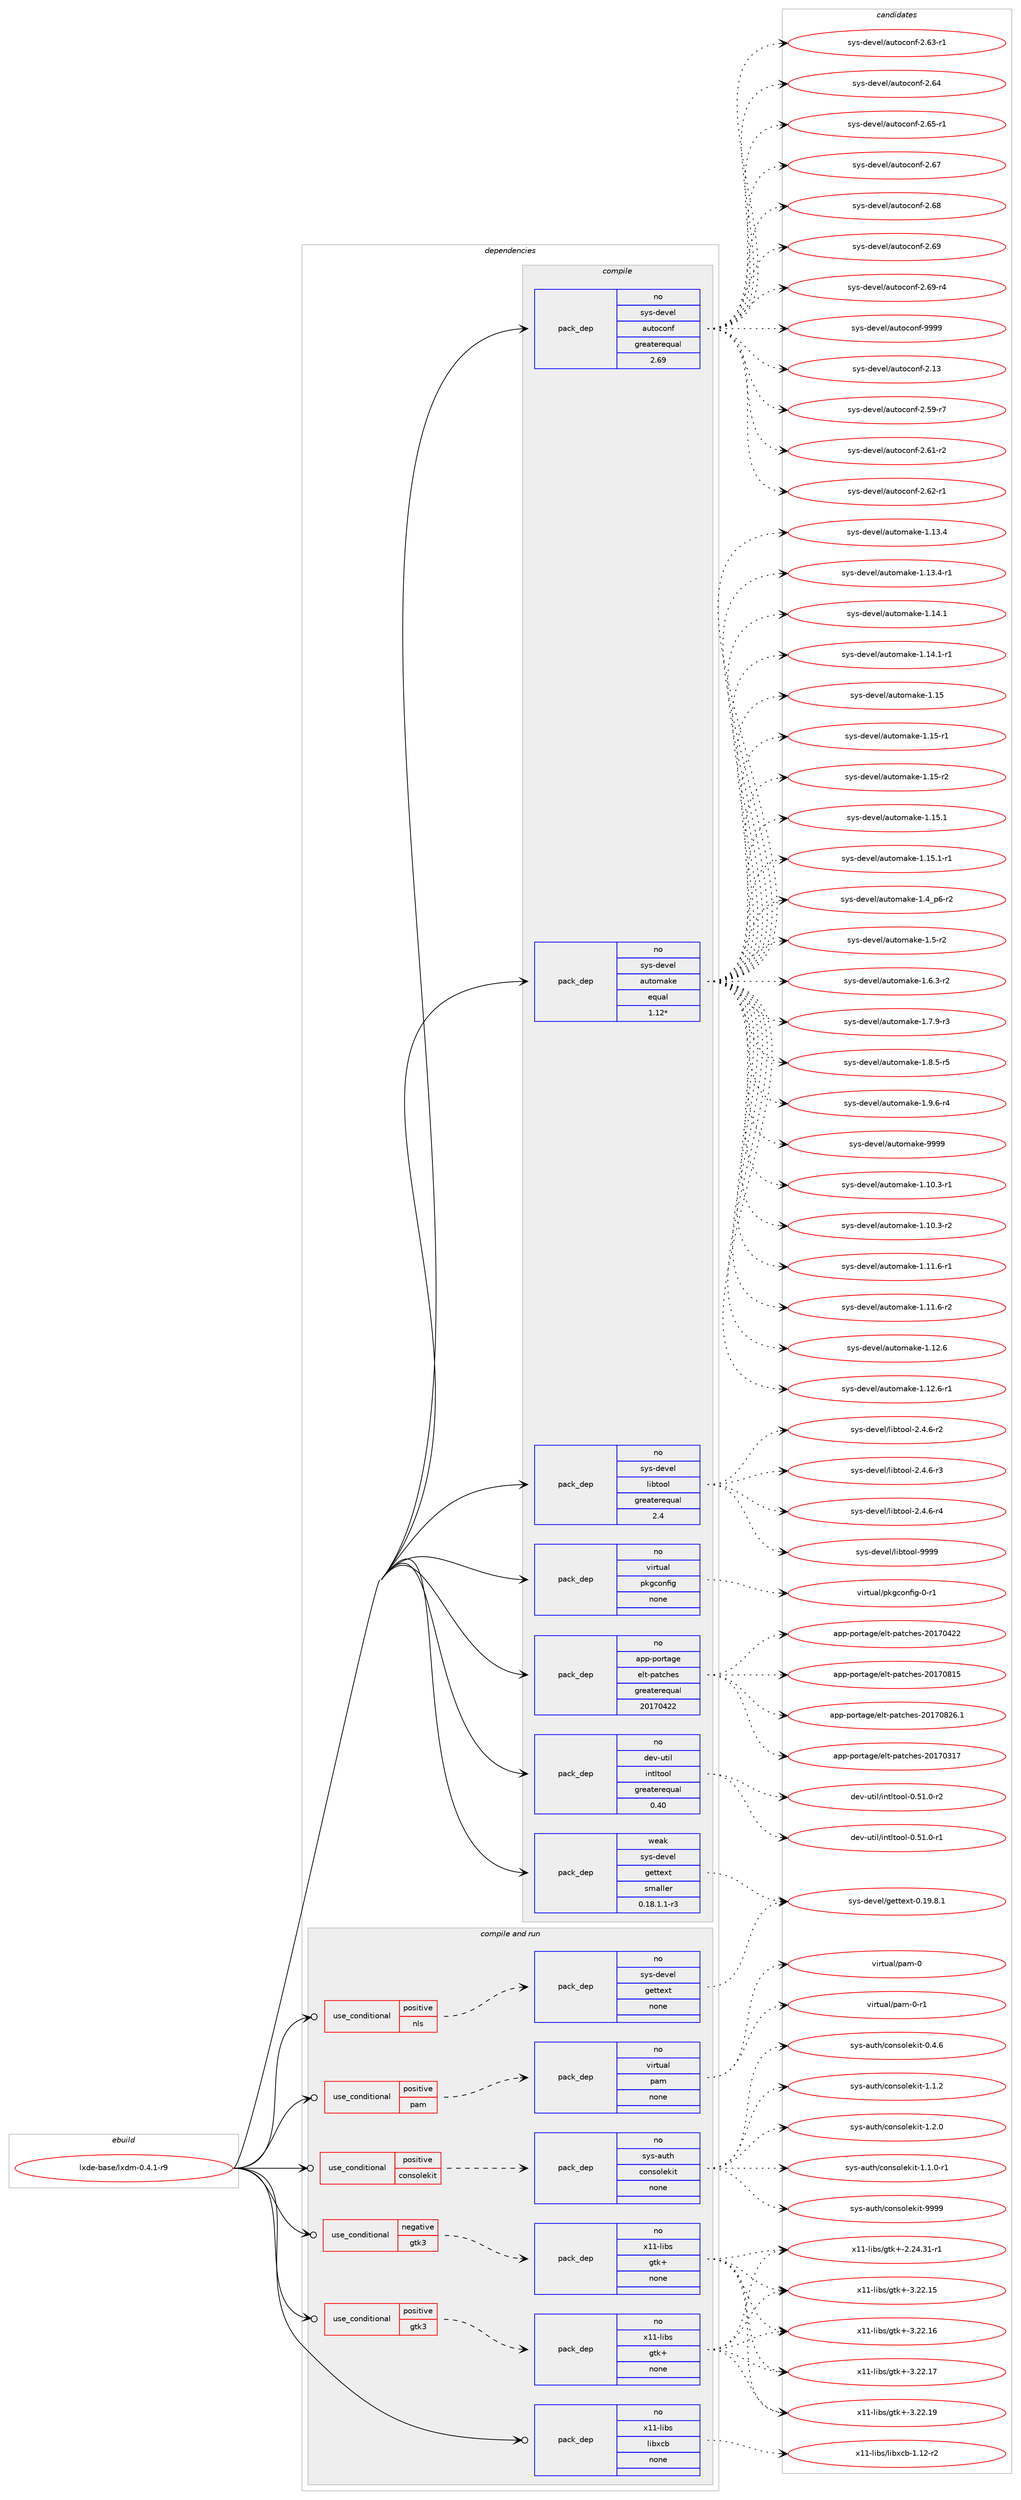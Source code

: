 digraph prolog {

# *************
# Graph options
# *************

newrank=true;
concentrate=true;
compound=true;
graph [rankdir=LR,fontname=Helvetica,fontsize=10,ranksep=1.5];#, ranksep=2.5, nodesep=0.2];
edge  [arrowhead=vee];
node  [fontname=Helvetica,fontsize=10];

# **********
# The ebuild
# **********

subgraph cluster_leftcol {
color=gray;
rank=same;
label=<<i>ebuild</i>>;
id [label="lxde-base/lxdm-0.4.1-r9", color=red, width=4, href="../lxde-base/lxdm-0.4.1-r9.svg"];
}

# ****************
# The dependencies
# ****************

subgraph cluster_midcol {
color=gray;
label=<<i>dependencies</i>>;
subgraph cluster_compile {
fillcolor="#eeeeee";
style=filled;
label=<<i>compile</i>>;
subgraph pack248993 {
dependency338682 [label=<<TABLE BORDER="0" CELLBORDER="1" CELLSPACING="0" CELLPADDING="4" WIDTH="220"><TR><TD ROWSPAN="6" CELLPADDING="30">pack_dep</TD></TR><TR><TD WIDTH="110">no</TD></TR><TR><TD>app-portage</TD></TR><TR><TD>elt-patches</TD></TR><TR><TD>greaterequal</TD></TR><TR><TD>20170422</TD></TR></TABLE>>, shape=none, color=blue];
}
id:e -> dependency338682:w [weight=20,style="solid",arrowhead="vee"];
subgraph pack248994 {
dependency338683 [label=<<TABLE BORDER="0" CELLBORDER="1" CELLSPACING="0" CELLPADDING="4" WIDTH="220"><TR><TD ROWSPAN="6" CELLPADDING="30">pack_dep</TD></TR><TR><TD WIDTH="110">no</TD></TR><TR><TD>dev-util</TD></TR><TR><TD>intltool</TD></TR><TR><TD>greaterequal</TD></TR><TR><TD>0.40</TD></TR></TABLE>>, shape=none, color=blue];
}
id:e -> dependency338683:w [weight=20,style="solid",arrowhead="vee"];
subgraph pack248995 {
dependency338684 [label=<<TABLE BORDER="0" CELLBORDER="1" CELLSPACING="0" CELLPADDING="4" WIDTH="220"><TR><TD ROWSPAN="6" CELLPADDING="30">pack_dep</TD></TR><TR><TD WIDTH="110">no</TD></TR><TR><TD>sys-devel</TD></TR><TR><TD>autoconf</TD></TR><TR><TD>greaterequal</TD></TR><TR><TD>2.69</TD></TR></TABLE>>, shape=none, color=blue];
}
id:e -> dependency338684:w [weight=20,style="solid",arrowhead="vee"];
subgraph pack248996 {
dependency338685 [label=<<TABLE BORDER="0" CELLBORDER="1" CELLSPACING="0" CELLPADDING="4" WIDTH="220"><TR><TD ROWSPAN="6" CELLPADDING="30">pack_dep</TD></TR><TR><TD WIDTH="110">no</TD></TR><TR><TD>sys-devel</TD></TR><TR><TD>automake</TD></TR><TR><TD>equal</TD></TR><TR><TD>1.12*</TD></TR></TABLE>>, shape=none, color=blue];
}
id:e -> dependency338685:w [weight=20,style="solid",arrowhead="vee"];
subgraph pack248997 {
dependency338686 [label=<<TABLE BORDER="0" CELLBORDER="1" CELLSPACING="0" CELLPADDING="4" WIDTH="220"><TR><TD ROWSPAN="6" CELLPADDING="30">pack_dep</TD></TR><TR><TD WIDTH="110">no</TD></TR><TR><TD>sys-devel</TD></TR><TR><TD>libtool</TD></TR><TR><TD>greaterequal</TD></TR><TR><TD>2.4</TD></TR></TABLE>>, shape=none, color=blue];
}
id:e -> dependency338686:w [weight=20,style="solid",arrowhead="vee"];
subgraph pack248998 {
dependency338687 [label=<<TABLE BORDER="0" CELLBORDER="1" CELLSPACING="0" CELLPADDING="4" WIDTH="220"><TR><TD ROWSPAN="6" CELLPADDING="30">pack_dep</TD></TR><TR><TD WIDTH="110">no</TD></TR><TR><TD>virtual</TD></TR><TR><TD>pkgconfig</TD></TR><TR><TD>none</TD></TR><TR><TD></TD></TR></TABLE>>, shape=none, color=blue];
}
id:e -> dependency338687:w [weight=20,style="solid",arrowhead="vee"];
subgraph pack248999 {
dependency338688 [label=<<TABLE BORDER="0" CELLBORDER="1" CELLSPACING="0" CELLPADDING="4" WIDTH="220"><TR><TD ROWSPAN="6" CELLPADDING="30">pack_dep</TD></TR><TR><TD WIDTH="110">weak</TD></TR><TR><TD>sys-devel</TD></TR><TR><TD>gettext</TD></TR><TR><TD>smaller</TD></TR><TR><TD>0.18.1.1-r3</TD></TR></TABLE>>, shape=none, color=blue];
}
id:e -> dependency338688:w [weight=20,style="solid",arrowhead="vee"];
}
subgraph cluster_compileandrun {
fillcolor="#eeeeee";
style=filled;
label=<<i>compile and run</i>>;
subgraph cond84658 {
dependency338689 [label=<<TABLE BORDER="0" CELLBORDER="1" CELLSPACING="0" CELLPADDING="4"><TR><TD ROWSPAN="3" CELLPADDING="10">use_conditional</TD></TR><TR><TD>negative</TD></TR><TR><TD>gtk3</TD></TR></TABLE>>, shape=none, color=red];
subgraph pack249000 {
dependency338690 [label=<<TABLE BORDER="0" CELLBORDER="1" CELLSPACING="0" CELLPADDING="4" WIDTH="220"><TR><TD ROWSPAN="6" CELLPADDING="30">pack_dep</TD></TR><TR><TD WIDTH="110">no</TD></TR><TR><TD>x11-libs</TD></TR><TR><TD>gtk+</TD></TR><TR><TD>none</TD></TR><TR><TD></TD></TR></TABLE>>, shape=none, color=blue];
}
dependency338689:e -> dependency338690:w [weight=20,style="dashed",arrowhead="vee"];
}
id:e -> dependency338689:w [weight=20,style="solid",arrowhead="odotvee"];
subgraph cond84659 {
dependency338691 [label=<<TABLE BORDER="0" CELLBORDER="1" CELLSPACING="0" CELLPADDING="4"><TR><TD ROWSPAN="3" CELLPADDING="10">use_conditional</TD></TR><TR><TD>positive</TD></TR><TR><TD>consolekit</TD></TR></TABLE>>, shape=none, color=red];
subgraph pack249001 {
dependency338692 [label=<<TABLE BORDER="0" CELLBORDER="1" CELLSPACING="0" CELLPADDING="4" WIDTH="220"><TR><TD ROWSPAN="6" CELLPADDING="30">pack_dep</TD></TR><TR><TD WIDTH="110">no</TD></TR><TR><TD>sys-auth</TD></TR><TR><TD>consolekit</TD></TR><TR><TD>none</TD></TR><TR><TD></TD></TR></TABLE>>, shape=none, color=blue];
}
dependency338691:e -> dependency338692:w [weight=20,style="dashed",arrowhead="vee"];
}
id:e -> dependency338691:w [weight=20,style="solid",arrowhead="odotvee"];
subgraph cond84660 {
dependency338693 [label=<<TABLE BORDER="0" CELLBORDER="1" CELLSPACING="0" CELLPADDING="4"><TR><TD ROWSPAN="3" CELLPADDING="10">use_conditional</TD></TR><TR><TD>positive</TD></TR><TR><TD>gtk3</TD></TR></TABLE>>, shape=none, color=red];
subgraph pack249002 {
dependency338694 [label=<<TABLE BORDER="0" CELLBORDER="1" CELLSPACING="0" CELLPADDING="4" WIDTH="220"><TR><TD ROWSPAN="6" CELLPADDING="30">pack_dep</TD></TR><TR><TD WIDTH="110">no</TD></TR><TR><TD>x11-libs</TD></TR><TR><TD>gtk+</TD></TR><TR><TD>none</TD></TR><TR><TD></TD></TR></TABLE>>, shape=none, color=blue];
}
dependency338693:e -> dependency338694:w [weight=20,style="dashed",arrowhead="vee"];
}
id:e -> dependency338693:w [weight=20,style="solid",arrowhead="odotvee"];
subgraph cond84661 {
dependency338695 [label=<<TABLE BORDER="0" CELLBORDER="1" CELLSPACING="0" CELLPADDING="4"><TR><TD ROWSPAN="3" CELLPADDING="10">use_conditional</TD></TR><TR><TD>positive</TD></TR><TR><TD>nls</TD></TR></TABLE>>, shape=none, color=red];
subgraph pack249003 {
dependency338696 [label=<<TABLE BORDER="0" CELLBORDER="1" CELLSPACING="0" CELLPADDING="4" WIDTH="220"><TR><TD ROWSPAN="6" CELLPADDING="30">pack_dep</TD></TR><TR><TD WIDTH="110">no</TD></TR><TR><TD>sys-devel</TD></TR><TR><TD>gettext</TD></TR><TR><TD>none</TD></TR><TR><TD></TD></TR></TABLE>>, shape=none, color=blue];
}
dependency338695:e -> dependency338696:w [weight=20,style="dashed",arrowhead="vee"];
}
id:e -> dependency338695:w [weight=20,style="solid",arrowhead="odotvee"];
subgraph cond84662 {
dependency338697 [label=<<TABLE BORDER="0" CELLBORDER="1" CELLSPACING="0" CELLPADDING="4"><TR><TD ROWSPAN="3" CELLPADDING="10">use_conditional</TD></TR><TR><TD>positive</TD></TR><TR><TD>pam</TD></TR></TABLE>>, shape=none, color=red];
subgraph pack249004 {
dependency338698 [label=<<TABLE BORDER="0" CELLBORDER="1" CELLSPACING="0" CELLPADDING="4" WIDTH="220"><TR><TD ROWSPAN="6" CELLPADDING="30">pack_dep</TD></TR><TR><TD WIDTH="110">no</TD></TR><TR><TD>virtual</TD></TR><TR><TD>pam</TD></TR><TR><TD>none</TD></TR><TR><TD></TD></TR></TABLE>>, shape=none, color=blue];
}
dependency338697:e -> dependency338698:w [weight=20,style="dashed",arrowhead="vee"];
}
id:e -> dependency338697:w [weight=20,style="solid",arrowhead="odotvee"];
subgraph pack249005 {
dependency338699 [label=<<TABLE BORDER="0" CELLBORDER="1" CELLSPACING="0" CELLPADDING="4" WIDTH="220"><TR><TD ROWSPAN="6" CELLPADDING="30">pack_dep</TD></TR><TR><TD WIDTH="110">no</TD></TR><TR><TD>x11-libs</TD></TR><TR><TD>libxcb</TD></TR><TR><TD>none</TD></TR><TR><TD></TD></TR></TABLE>>, shape=none, color=blue];
}
id:e -> dependency338699:w [weight=20,style="solid",arrowhead="odotvee"];
}
subgraph cluster_run {
fillcolor="#eeeeee";
style=filled;
label=<<i>run</i>>;
}
}

# **************
# The candidates
# **************

subgraph cluster_choices {
rank=same;
color=gray;
label=<<i>candidates</i>>;

subgraph choice248993 {
color=black;
nodesep=1;
choice97112112451121111141169710310147101108116451129711699104101115455048495548514955 [label="app-portage/elt-patches-20170317", color=red, width=4,href="../app-portage/elt-patches-20170317.svg"];
choice97112112451121111141169710310147101108116451129711699104101115455048495548525050 [label="app-portage/elt-patches-20170422", color=red, width=4,href="../app-portage/elt-patches-20170422.svg"];
choice97112112451121111141169710310147101108116451129711699104101115455048495548564953 [label="app-portage/elt-patches-20170815", color=red, width=4,href="../app-portage/elt-patches-20170815.svg"];
choice971121124511211111411697103101471011081164511297116991041011154550484955485650544649 [label="app-portage/elt-patches-20170826.1", color=red, width=4,href="../app-portage/elt-patches-20170826.1.svg"];
dependency338682:e -> choice97112112451121111141169710310147101108116451129711699104101115455048495548514955:w [style=dotted,weight="100"];
dependency338682:e -> choice97112112451121111141169710310147101108116451129711699104101115455048495548525050:w [style=dotted,weight="100"];
dependency338682:e -> choice97112112451121111141169710310147101108116451129711699104101115455048495548564953:w [style=dotted,weight="100"];
dependency338682:e -> choice971121124511211111411697103101471011081164511297116991041011154550484955485650544649:w [style=dotted,weight="100"];
}
subgraph choice248994 {
color=black;
nodesep=1;
choice1001011184511711610510847105110116108116111111108454846534946484511449 [label="dev-util/intltool-0.51.0-r1", color=red, width=4,href="../dev-util/intltool-0.51.0-r1.svg"];
choice1001011184511711610510847105110116108116111111108454846534946484511450 [label="dev-util/intltool-0.51.0-r2", color=red, width=4,href="../dev-util/intltool-0.51.0-r2.svg"];
dependency338683:e -> choice1001011184511711610510847105110116108116111111108454846534946484511449:w [style=dotted,weight="100"];
dependency338683:e -> choice1001011184511711610510847105110116108116111111108454846534946484511450:w [style=dotted,weight="100"];
}
subgraph choice248995 {
color=black;
nodesep=1;
choice115121115451001011181011084797117116111991111101024550464951 [label="sys-devel/autoconf-2.13", color=red, width=4,href="../sys-devel/autoconf-2.13.svg"];
choice1151211154510010111810110847971171161119911111010245504653574511455 [label="sys-devel/autoconf-2.59-r7", color=red, width=4,href="../sys-devel/autoconf-2.59-r7.svg"];
choice1151211154510010111810110847971171161119911111010245504654494511450 [label="sys-devel/autoconf-2.61-r2", color=red, width=4,href="../sys-devel/autoconf-2.61-r2.svg"];
choice1151211154510010111810110847971171161119911111010245504654504511449 [label="sys-devel/autoconf-2.62-r1", color=red, width=4,href="../sys-devel/autoconf-2.62-r1.svg"];
choice1151211154510010111810110847971171161119911111010245504654514511449 [label="sys-devel/autoconf-2.63-r1", color=red, width=4,href="../sys-devel/autoconf-2.63-r1.svg"];
choice115121115451001011181011084797117116111991111101024550465452 [label="sys-devel/autoconf-2.64", color=red, width=4,href="../sys-devel/autoconf-2.64.svg"];
choice1151211154510010111810110847971171161119911111010245504654534511449 [label="sys-devel/autoconf-2.65-r1", color=red, width=4,href="../sys-devel/autoconf-2.65-r1.svg"];
choice115121115451001011181011084797117116111991111101024550465455 [label="sys-devel/autoconf-2.67", color=red, width=4,href="../sys-devel/autoconf-2.67.svg"];
choice115121115451001011181011084797117116111991111101024550465456 [label="sys-devel/autoconf-2.68", color=red, width=4,href="../sys-devel/autoconf-2.68.svg"];
choice115121115451001011181011084797117116111991111101024550465457 [label="sys-devel/autoconf-2.69", color=red, width=4,href="../sys-devel/autoconf-2.69.svg"];
choice1151211154510010111810110847971171161119911111010245504654574511452 [label="sys-devel/autoconf-2.69-r4", color=red, width=4,href="../sys-devel/autoconf-2.69-r4.svg"];
choice115121115451001011181011084797117116111991111101024557575757 [label="sys-devel/autoconf-9999", color=red, width=4,href="../sys-devel/autoconf-9999.svg"];
dependency338684:e -> choice115121115451001011181011084797117116111991111101024550464951:w [style=dotted,weight="100"];
dependency338684:e -> choice1151211154510010111810110847971171161119911111010245504653574511455:w [style=dotted,weight="100"];
dependency338684:e -> choice1151211154510010111810110847971171161119911111010245504654494511450:w [style=dotted,weight="100"];
dependency338684:e -> choice1151211154510010111810110847971171161119911111010245504654504511449:w [style=dotted,weight="100"];
dependency338684:e -> choice1151211154510010111810110847971171161119911111010245504654514511449:w [style=dotted,weight="100"];
dependency338684:e -> choice115121115451001011181011084797117116111991111101024550465452:w [style=dotted,weight="100"];
dependency338684:e -> choice1151211154510010111810110847971171161119911111010245504654534511449:w [style=dotted,weight="100"];
dependency338684:e -> choice115121115451001011181011084797117116111991111101024550465455:w [style=dotted,weight="100"];
dependency338684:e -> choice115121115451001011181011084797117116111991111101024550465456:w [style=dotted,weight="100"];
dependency338684:e -> choice115121115451001011181011084797117116111991111101024550465457:w [style=dotted,weight="100"];
dependency338684:e -> choice1151211154510010111810110847971171161119911111010245504654574511452:w [style=dotted,weight="100"];
dependency338684:e -> choice115121115451001011181011084797117116111991111101024557575757:w [style=dotted,weight="100"];
}
subgraph choice248996 {
color=black;
nodesep=1;
choice11512111545100101118101108479711711611110997107101454946494846514511449 [label="sys-devel/automake-1.10.3-r1", color=red, width=4,href="../sys-devel/automake-1.10.3-r1.svg"];
choice11512111545100101118101108479711711611110997107101454946494846514511450 [label="sys-devel/automake-1.10.3-r2", color=red, width=4,href="../sys-devel/automake-1.10.3-r2.svg"];
choice11512111545100101118101108479711711611110997107101454946494946544511449 [label="sys-devel/automake-1.11.6-r1", color=red, width=4,href="../sys-devel/automake-1.11.6-r1.svg"];
choice11512111545100101118101108479711711611110997107101454946494946544511450 [label="sys-devel/automake-1.11.6-r2", color=red, width=4,href="../sys-devel/automake-1.11.6-r2.svg"];
choice1151211154510010111810110847971171161111099710710145494649504654 [label="sys-devel/automake-1.12.6", color=red, width=4,href="../sys-devel/automake-1.12.6.svg"];
choice11512111545100101118101108479711711611110997107101454946495046544511449 [label="sys-devel/automake-1.12.6-r1", color=red, width=4,href="../sys-devel/automake-1.12.6-r1.svg"];
choice1151211154510010111810110847971171161111099710710145494649514652 [label="sys-devel/automake-1.13.4", color=red, width=4,href="../sys-devel/automake-1.13.4.svg"];
choice11512111545100101118101108479711711611110997107101454946495146524511449 [label="sys-devel/automake-1.13.4-r1", color=red, width=4,href="../sys-devel/automake-1.13.4-r1.svg"];
choice1151211154510010111810110847971171161111099710710145494649524649 [label="sys-devel/automake-1.14.1", color=red, width=4,href="../sys-devel/automake-1.14.1.svg"];
choice11512111545100101118101108479711711611110997107101454946495246494511449 [label="sys-devel/automake-1.14.1-r1", color=red, width=4,href="../sys-devel/automake-1.14.1-r1.svg"];
choice115121115451001011181011084797117116111109971071014549464953 [label="sys-devel/automake-1.15", color=red, width=4,href="../sys-devel/automake-1.15.svg"];
choice1151211154510010111810110847971171161111099710710145494649534511449 [label="sys-devel/automake-1.15-r1", color=red, width=4,href="../sys-devel/automake-1.15-r1.svg"];
choice1151211154510010111810110847971171161111099710710145494649534511450 [label="sys-devel/automake-1.15-r2", color=red, width=4,href="../sys-devel/automake-1.15-r2.svg"];
choice1151211154510010111810110847971171161111099710710145494649534649 [label="sys-devel/automake-1.15.1", color=red, width=4,href="../sys-devel/automake-1.15.1.svg"];
choice11512111545100101118101108479711711611110997107101454946495346494511449 [label="sys-devel/automake-1.15.1-r1", color=red, width=4,href="../sys-devel/automake-1.15.1-r1.svg"];
choice115121115451001011181011084797117116111109971071014549465295112544511450 [label="sys-devel/automake-1.4_p6-r2", color=red, width=4,href="../sys-devel/automake-1.4_p6-r2.svg"];
choice11512111545100101118101108479711711611110997107101454946534511450 [label="sys-devel/automake-1.5-r2", color=red, width=4,href="../sys-devel/automake-1.5-r2.svg"];
choice115121115451001011181011084797117116111109971071014549465446514511450 [label="sys-devel/automake-1.6.3-r2", color=red, width=4,href="../sys-devel/automake-1.6.3-r2.svg"];
choice115121115451001011181011084797117116111109971071014549465546574511451 [label="sys-devel/automake-1.7.9-r3", color=red, width=4,href="../sys-devel/automake-1.7.9-r3.svg"];
choice115121115451001011181011084797117116111109971071014549465646534511453 [label="sys-devel/automake-1.8.5-r5", color=red, width=4,href="../sys-devel/automake-1.8.5-r5.svg"];
choice115121115451001011181011084797117116111109971071014549465746544511452 [label="sys-devel/automake-1.9.6-r4", color=red, width=4,href="../sys-devel/automake-1.9.6-r4.svg"];
choice115121115451001011181011084797117116111109971071014557575757 [label="sys-devel/automake-9999", color=red, width=4,href="../sys-devel/automake-9999.svg"];
dependency338685:e -> choice11512111545100101118101108479711711611110997107101454946494846514511449:w [style=dotted,weight="100"];
dependency338685:e -> choice11512111545100101118101108479711711611110997107101454946494846514511450:w [style=dotted,weight="100"];
dependency338685:e -> choice11512111545100101118101108479711711611110997107101454946494946544511449:w [style=dotted,weight="100"];
dependency338685:e -> choice11512111545100101118101108479711711611110997107101454946494946544511450:w [style=dotted,weight="100"];
dependency338685:e -> choice1151211154510010111810110847971171161111099710710145494649504654:w [style=dotted,weight="100"];
dependency338685:e -> choice11512111545100101118101108479711711611110997107101454946495046544511449:w [style=dotted,weight="100"];
dependency338685:e -> choice1151211154510010111810110847971171161111099710710145494649514652:w [style=dotted,weight="100"];
dependency338685:e -> choice11512111545100101118101108479711711611110997107101454946495146524511449:w [style=dotted,weight="100"];
dependency338685:e -> choice1151211154510010111810110847971171161111099710710145494649524649:w [style=dotted,weight="100"];
dependency338685:e -> choice11512111545100101118101108479711711611110997107101454946495246494511449:w [style=dotted,weight="100"];
dependency338685:e -> choice115121115451001011181011084797117116111109971071014549464953:w [style=dotted,weight="100"];
dependency338685:e -> choice1151211154510010111810110847971171161111099710710145494649534511449:w [style=dotted,weight="100"];
dependency338685:e -> choice1151211154510010111810110847971171161111099710710145494649534511450:w [style=dotted,weight="100"];
dependency338685:e -> choice1151211154510010111810110847971171161111099710710145494649534649:w [style=dotted,weight="100"];
dependency338685:e -> choice11512111545100101118101108479711711611110997107101454946495346494511449:w [style=dotted,weight="100"];
dependency338685:e -> choice115121115451001011181011084797117116111109971071014549465295112544511450:w [style=dotted,weight="100"];
dependency338685:e -> choice11512111545100101118101108479711711611110997107101454946534511450:w [style=dotted,weight="100"];
dependency338685:e -> choice115121115451001011181011084797117116111109971071014549465446514511450:w [style=dotted,weight="100"];
dependency338685:e -> choice115121115451001011181011084797117116111109971071014549465546574511451:w [style=dotted,weight="100"];
dependency338685:e -> choice115121115451001011181011084797117116111109971071014549465646534511453:w [style=dotted,weight="100"];
dependency338685:e -> choice115121115451001011181011084797117116111109971071014549465746544511452:w [style=dotted,weight="100"];
dependency338685:e -> choice115121115451001011181011084797117116111109971071014557575757:w [style=dotted,weight="100"];
}
subgraph choice248997 {
color=black;
nodesep=1;
choice1151211154510010111810110847108105981161111111084550465246544511450 [label="sys-devel/libtool-2.4.6-r2", color=red, width=4,href="../sys-devel/libtool-2.4.6-r2.svg"];
choice1151211154510010111810110847108105981161111111084550465246544511451 [label="sys-devel/libtool-2.4.6-r3", color=red, width=4,href="../sys-devel/libtool-2.4.6-r3.svg"];
choice1151211154510010111810110847108105981161111111084550465246544511452 [label="sys-devel/libtool-2.4.6-r4", color=red, width=4,href="../sys-devel/libtool-2.4.6-r4.svg"];
choice1151211154510010111810110847108105981161111111084557575757 [label="sys-devel/libtool-9999", color=red, width=4,href="../sys-devel/libtool-9999.svg"];
dependency338686:e -> choice1151211154510010111810110847108105981161111111084550465246544511450:w [style=dotted,weight="100"];
dependency338686:e -> choice1151211154510010111810110847108105981161111111084550465246544511451:w [style=dotted,weight="100"];
dependency338686:e -> choice1151211154510010111810110847108105981161111111084550465246544511452:w [style=dotted,weight="100"];
dependency338686:e -> choice1151211154510010111810110847108105981161111111084557575757:w [style=dotted,weight="100"];
}
subgraph choice248998 {
color=black;
nodesep=1;
choice11810511411611797108471121071039911111010210510345484511449 [label="virtual/pkgconfig-0-r1", color=red, width=4,href="../virtual/pkgconfig-0-r1.svg"];
dependency338687:e -> choice11810511411611797108471121071039911111010210510345484511449:w [style=dotted,weight="100"];
}
subgraph choice248999 {
color=black;
nodesep=1;
choice1151211154510010111810110847103101116116101120116454846495746564649 [label="sys-devel/gettext-0.19.8.1", color=red, width=4,href="../sys-devel/gettext-0.19.8.1.svg"];
dependency338688:e -> choice1151211154510010111810110847103101116116101120116454846495746564649:w [style=dotted,weight="100"];
}
subgraph choice249000 {
color=black;
nodesep=1;
choice12049494510810598115471031161074345504650524651494511449 [label="x11-libs/gtk+-2.24.31-r1", color=red, width=4,href="../x11-libs/gtk+-2.24.31-r1.svg"];
choice1204949451081059811547103116107434551465050464953 [label="x11-libs/gtk+-3.22.15", color=red, width=4,href="../x11-libs/gtk+-3.22.15.svg"];
choice1204949451081059811547103116107434551465050464954 [label="x11-libs/gtk+-3.22.16", color=red, width=4,href="../x11-libs/gtk+-3.22.16.svg"];
choice1204949451081059811547103116107434551465050464955 [label="x11-libs/gtk+-3.22.17", color=red, width=4,href="../x11-libs/gtk+-3.22.17.svg"];
choice1204949451081059811547103116107434551465050464957 [label="x11-libs/gtk+-3.22.19", color=red, width=4,href="../x11-libs/gtk+-3.22.19.svg"];
dependency338690:e -> choice12049494510810598115471031161074345504650524651494511449:w [style=dotted,weight="100"];
dependency338690:e -> choice1204949451081059811547103116107434551465050464953:w [style=dotted,weight="100"];
dependency338690:e -> choice1204949451081059811547103116107434551465050464954:w [style=dotted,weight="100"];
dependency338690:e -> choice1204949451081059811547103116107434551465050464955:w [style=dotted,weight="100"];
dependency338690:e -> choice1204949451081059811547103116107434551465050464957:w [style=dotted,weight="100"];
}
subgraph choice249001 {
color=black;
nodesep=1;
choice11512111545971171161044799111110115111108101107105116454846524654 [label="sys-auth/consolekit-0.4.6", color=red, width=4,href="../sys-auth/consolekit-0.4.6.svg"];
choice115121115459711711610447991111101151111081011071051164549464946484511449 [label="sys-auth/consolekit-1.1.0-r1", color=red, width=4,href="../sys-auth/consolekit-1.1.0-r1.svg"];
choice11512111545971171161044799111110115111108101107105116454946494650 [label="sys-auth/consolekit-1.1.2", color=red, width=4,href="../sys-auth/consolekit-1.1.2.svg"];
choice11512111545971171161044799111110115111108101107105116454946504648 [label="sys-auth/consolekit-1.2.0", color=red, width=4,href="../sys-auth/consolekit-1.2.0.svg"];
choice115121115459711711610447991111101151111081011071051164557575757 [label="sys-auth/consolekit-9999", color=red, width=4,href="../sys-auth/consolekit-9999.svg"];
dependency338692:e -> choice11512111545971171161044799111110115111108101107105116454846524654:w [style=dotted,weight="100"];
dependency338692:e -> choice115121115459711711610447991111101151111081011071051164549464946484511449:w [style=dotted,weight="100"];
dependency338692:e -> choice11512111545971171161044799111110115111108101107105116454946494650:w [style=dotted,weight="100"];
dependency338692:e -> choice11512111545971171161044799111110115111108101107105116454946504648:w [style=dotted,weight="100"];
dependency338692:e -> choice115121115459711711610447991111101151111081011071051164557575757:w [style=dotted,weight="100"];
}
subgraph choice249002 {
color=black;
nodesep=1;
choice12049494510810598115471031161074345504650524651494511449 [label="x11-libs/gtk+-2.24.31-r1", color=red, width=4,href="../x11-libs/gtk+-2.24.31-r1.svg"];
choice1204949451081059811547103116107434551465050464953 [label="x11-libs/gtk+-3.22.15", color=red, width=4,href="../x11-libs/gtk+-3.22.15.svg"];
choice1204949451081059811547103116107434551465050464954 [label="x11-libs/gtk+-3.22.16", color=red, width=4,href="../x11-libs/gtk+-3.22.16.svg"];
choice1204949451081059811547103116107434551465050464955 [label="x11-libs/gtk+-3.22.17", color=red, width=4,href="../x11-libs/gtk+-3.22.17.svg"];
choice1204949451081059811547103116107434551465050464957 [label="x11-libs/gtk+-3.22.19", color=red, width=4,href="../x11-libs/gtk+-3.22.19.svg"];
dependency338694:e -> choice12049494510810598115471031161074345504650524651494511449:w [style=dotted,weight="100"];
dependency338694:e -> choice1204949451081059811547103116107434551465050464953:w [style=dotted,weight="100"];
dependency338694:e -> choice1204949451081059811547103116107434551465050464954:w [style=dotted,weight="100"];
dependency338694:e -> choice1204949451081059811547103116107434551465050464955:w [style=dotted,weight="100"];
dependency338694:e -> choice1204949451081059811547103116107434551465050464957:w [style=dotted,weight="100"];
}
subgraph choice249003 {
color=black;
nodesep=1;
choice1151211154510010111810110847103101116116101120116454846495746564649 [label="sys-devel/gettext-0.19.8.1", color=red, width=4,href="../sys-devel/gettext-0.19.8.1.svg"];
dependency338696:e -> choice1151211154510010111810110847103101116116101120116454846495746564649:w [style=dotted,weight="100"];
}
subgraph choice249004 {
color=black;
nodesep=1;
choice1181051141161179710847112971094548 [label="virtual/pam-0", color=red, width=4,href="../virtual/pam-0.svg"];
choice11810511411611797108471129710945484511449 [label="virtual/pam-0-r1", color=red, width=4,href="../virtual/pam-0-r1.svg"];
dependency338698:e -> choice1181051141161179710847112971094548:w [style=dotted,weight="100"];
dependency338698:e -> choice11810511411611797108471129710945484511449:w [style=dotted,weight="100"];
}
subgraph choice249005 {
color=black;
nodesep=1;
choice120494945108105981154710810598120999845494649504511450 [label="x11-libs/libxcb-1.12-r2", color=red, width=4,href="../x11-libs/libxcb-1.12-r2.svg"];
dependency338699:e -> choice120494945108105981154710810598120999845494649504511450:w [style=dotted,weight="100"];
}
}

}
